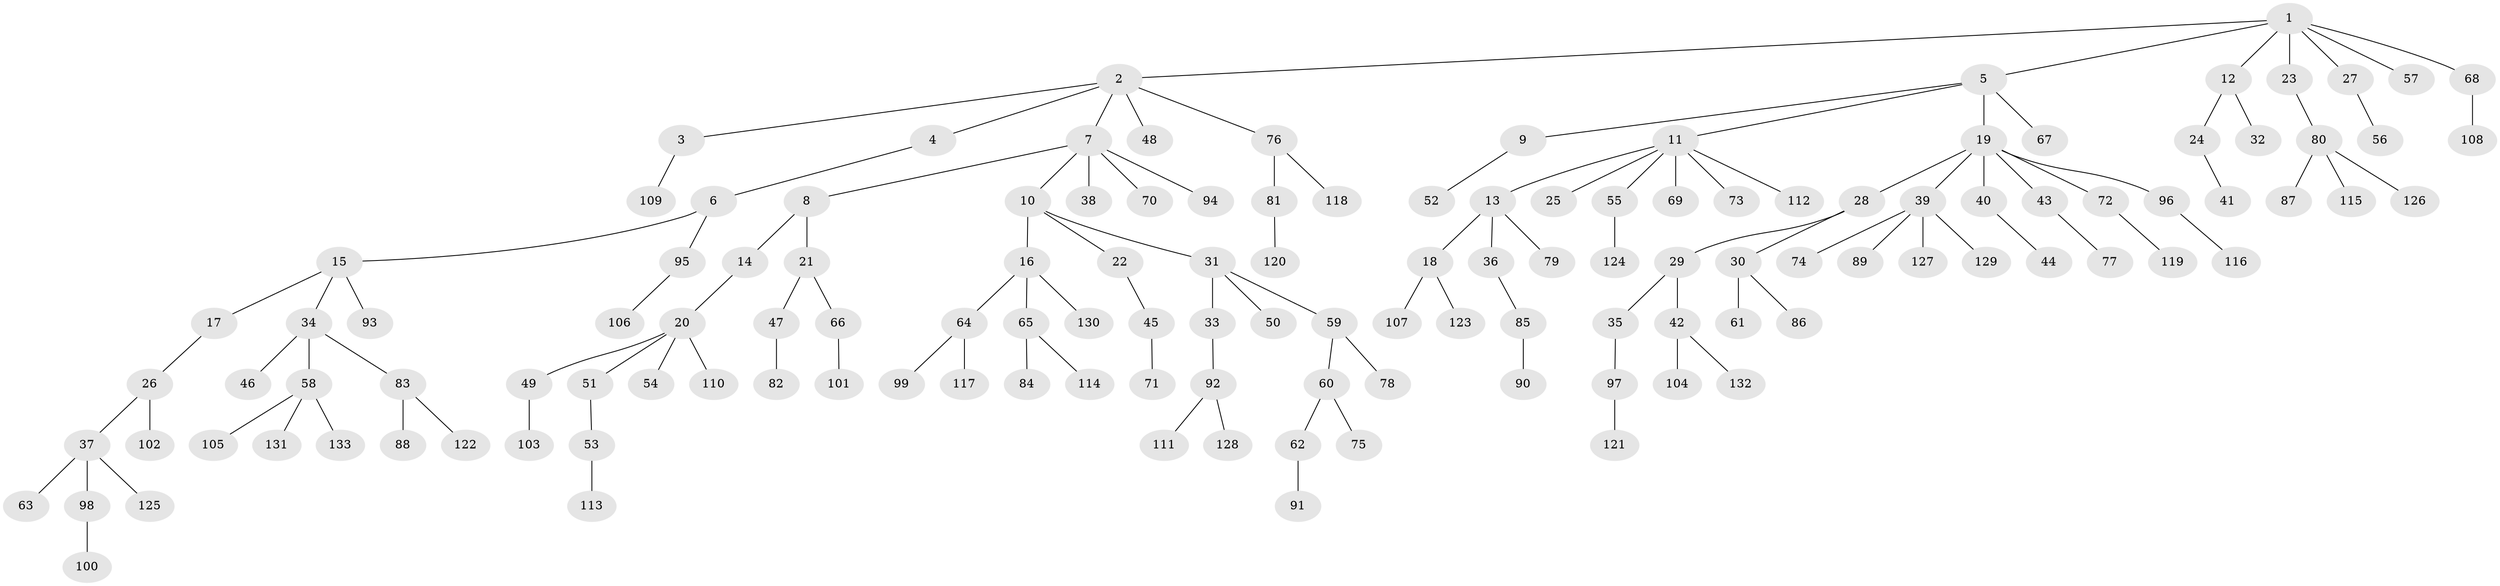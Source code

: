// Generated by graph-tools (version 1.1) at 2025/50/03/09/25 03:50:23]
// undirected, 133 vertices, 132 edges
graph export_dot {
graph [start="1"]
  node [color=gray90,style=filled];
  1;
  2;
  3;
  4;
  5;
  6;
  7;
  8;
  9;
  10;
  11;
  12;
  13;
  14;
  15;
  16;
  17;
  18;
  19;
  20;
  21;
  22;
  23;
  24;
  25;
  26;
  27;
  28;
  29;
  30;
  31;
  32;
  33;
  34;
  35;
  36;
  37;
  38;
  39;
  40;
  41;
  42;
  43;
  44;
  45;
  46;
  47;
  48;
  49;
  50;
  51;
  52;
  53;
  54;
  55;
  56;
  57;
  58;
  59;
  60;
  61;
  62;
  63;
  64;
  65;
  66;
  67;
  68;
  69;
  70;
  71;
  72;
  73;
  74;
  75;
  76;
  77;
  78;
  79;
  80;
  81;
  82;
  83;
  84;
  85;
  86;
  87;
  88;
  89;
  90;
  91;
  92;
  93;
  94;
  95;
  96;
  97;
  98;
  99;
  100;
  101;
  102;
  103;
  104;
  105;
  106;
  107;
  108;
  109;
  110;
  111;
  112;
  113;
  114;
  115;
  116;
  117;
  118;
  119;
  120;
  121;
  122;
  123;
  124;
  125;
  126;
  127;
  128;
  129;
  130;
  131;
  132;
  133;
  1 -- 2;
  1 -- 5;
  1 -- 12;
  1 -- 23;
  1 -- 27;
  1 -- 57;
  1 -- 68;
  2 -- 3;
  2 -- 4;
  2 -- 7;
  2 -- 48;
  2 -- 76;
  3 -- 109;
  4 -- 6;
  5 -- 9;
  5 -- 11;
  5 -- 19;
  5 -- 67;
  6 -- 15;
  6 -- 95;
  7 -- 8;
  7 -- 10;
  7 -- 38;
  7 -- 70;
  7 -- 94;
  8 -- 14;
  8 -- 21;
  9 -- 52;
  10 -- 16;
  10 -- 22;
  10 -- 31;
  11 -- 13;
  11 -- 25;
  11 -- 55;
  11 -- 69;
  11 -- 73;
  11 -- 112;
  12 -- 24;
  12 -- 32;
  13 -- 18;
  13 -- 36;
  13 -- 79;
  14 -- 20;
  15 -- 17;
  15 -- 34;
  15 -- 93;
  16 -- 64;
  16 -- 65;
  16 -- 130;
  17 -- 26;
  18 -- 107;
  18 -- 123;
  19 -- 28;
  19 -- 39;
  19 -- 40;
  19 -- 43;
  19 -- 72;
  19 -- 96;
  20 -- 49;
  20 -- 51;
  20 -- 54;
  20 -- 110;
  21 -- 47;
  21 -- 66;
  22 -- 45;
  23 -- 80;
  24 -- 41;
  26 -- 37;
  26 -- 102;
  27 -- 56;
  28 -- 29;
  28 -- 30;
  29 -- 35;
  29 -- 42;
  30 -- 61;
  30 -- 86;
  31 -- 33;
  31 -- 50;
  31 -- 59;
  33 -- 92;
  34 -- 46;
  34 -- 58;
  34 -- 83;
  35 -- 97;
  36 -- 85;
  37 -- 63;
  37 -- 98;
  37 -- 125;
  39 -- 74;
  39 -- 89;
  39 -- 127;
  39 -- 129;
  40 -- 44;
  42 -- 104;
  42 -- 132;
  43 -- 77;
  45 -- 71;
  47 -- 82;
  49 -- 103;
  51 -- 53;
  53 -- 113;
  55 -- 124;
  58 -- 105;
  58 -- 131;
  58 -- 133;
  59 -- 60;
  59 -- 78;
  60 -- 62;
  60 -- 75;
  62 -- 91;
  64 -- 99;
  64 -- 117;
  65 -- 84;
  65 -- 114;
  66 -- 101;
  68 -- 108;
  72 -- 119;
  76 -- 81;
  76 -- 118;
  80 -- 87;
  80 -- 115;
  80 -- 126;
  81 -- 120;
  83 -- 88;
  83 -- 122;
  85 -- 90;
  92 -- 111;
  92 -- 128;
  95 -- 106;
  96 -- 116;
  97 -- 121;
  98 -- 100;
}
